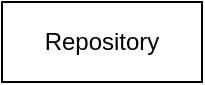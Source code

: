 <mxfile>
    <diagram id="6wkrvrILjhkYgimh_zFU" name="Page-1">
        <mxGraphModel dx="490" dy="342" grid="1" gridSize="10" guides="1" tooltips="1" connect="1" arrows="1" fold="1" page="1" pageScale="1" pageWidth="850" pageHeight="1100" math="0" shadow="0">
            <root>
                <mxCell id="0"/>
                <mxCell id="1" parent="0"/>
                <mxCell id="2" value="Repository" style="rounded=0;whiteSpace=wrap;html=1;" vertex="1" parent="1">
                    <mxGeometry x="190" y="20" width="100" height="40" as="geometry"/>
                </mxCell>
            </root>
        </mxGraphModel>
    </diagram>
</mxfile>